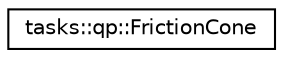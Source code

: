 digraph "Graphical Class Hierarchy"
{
  edge [fontname="Helvetica",fontsize="10",labelfontname="Helvetica",labelfontsize="10"];
  node [fontname="Helvetica",fontsize="10",shape=record];
  rankdir="LR";
  Node0 [label="tasks::qp::FrictionCone",height=0.2,width=0.4,color="black", fillcolor="white", style="filled",URL="$structtasks_1_1qp_1_1FrictionCone.html"];
}
